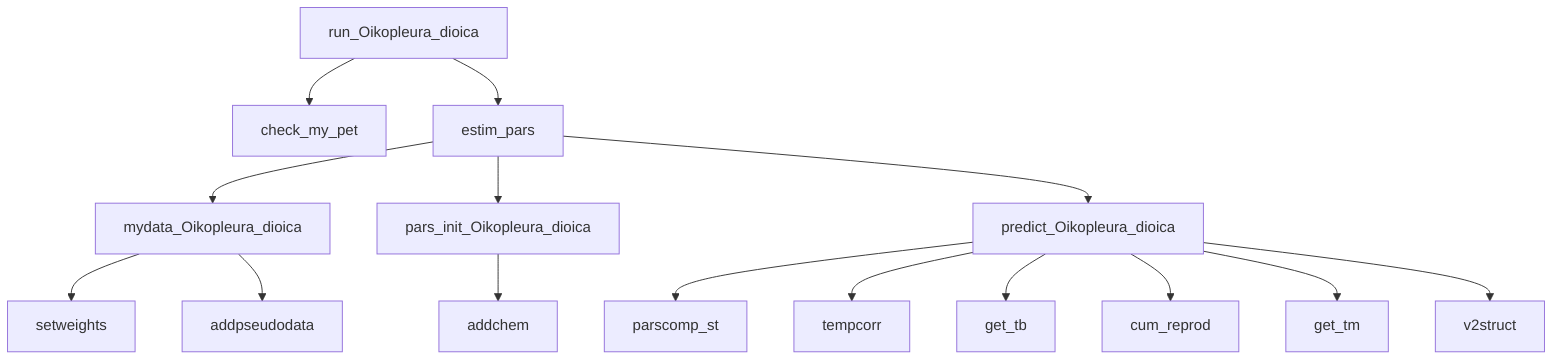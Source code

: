 graph TD
    A[run_Oikopleura_dioica] --> B[check_my_pet]
    A --> C[estim_pars]
    
    C --> D[mydata_Oikopleura_dioica]
    C --> E[pars_init_Oikopleura_dioica]
    C --> F[predict_Oikopleura_dioica]
    
    D --> G[setweights]
    D --> H[addpseudodata]
    
    E --> I[addchem]
    
    F --> J[parscomp_st]
    F --> K[tempcorr]
    F --> L[get_tb]
    F --> M[cum_reprod]
    F --> N[get_tm]
    
    F --> O[v2struct]